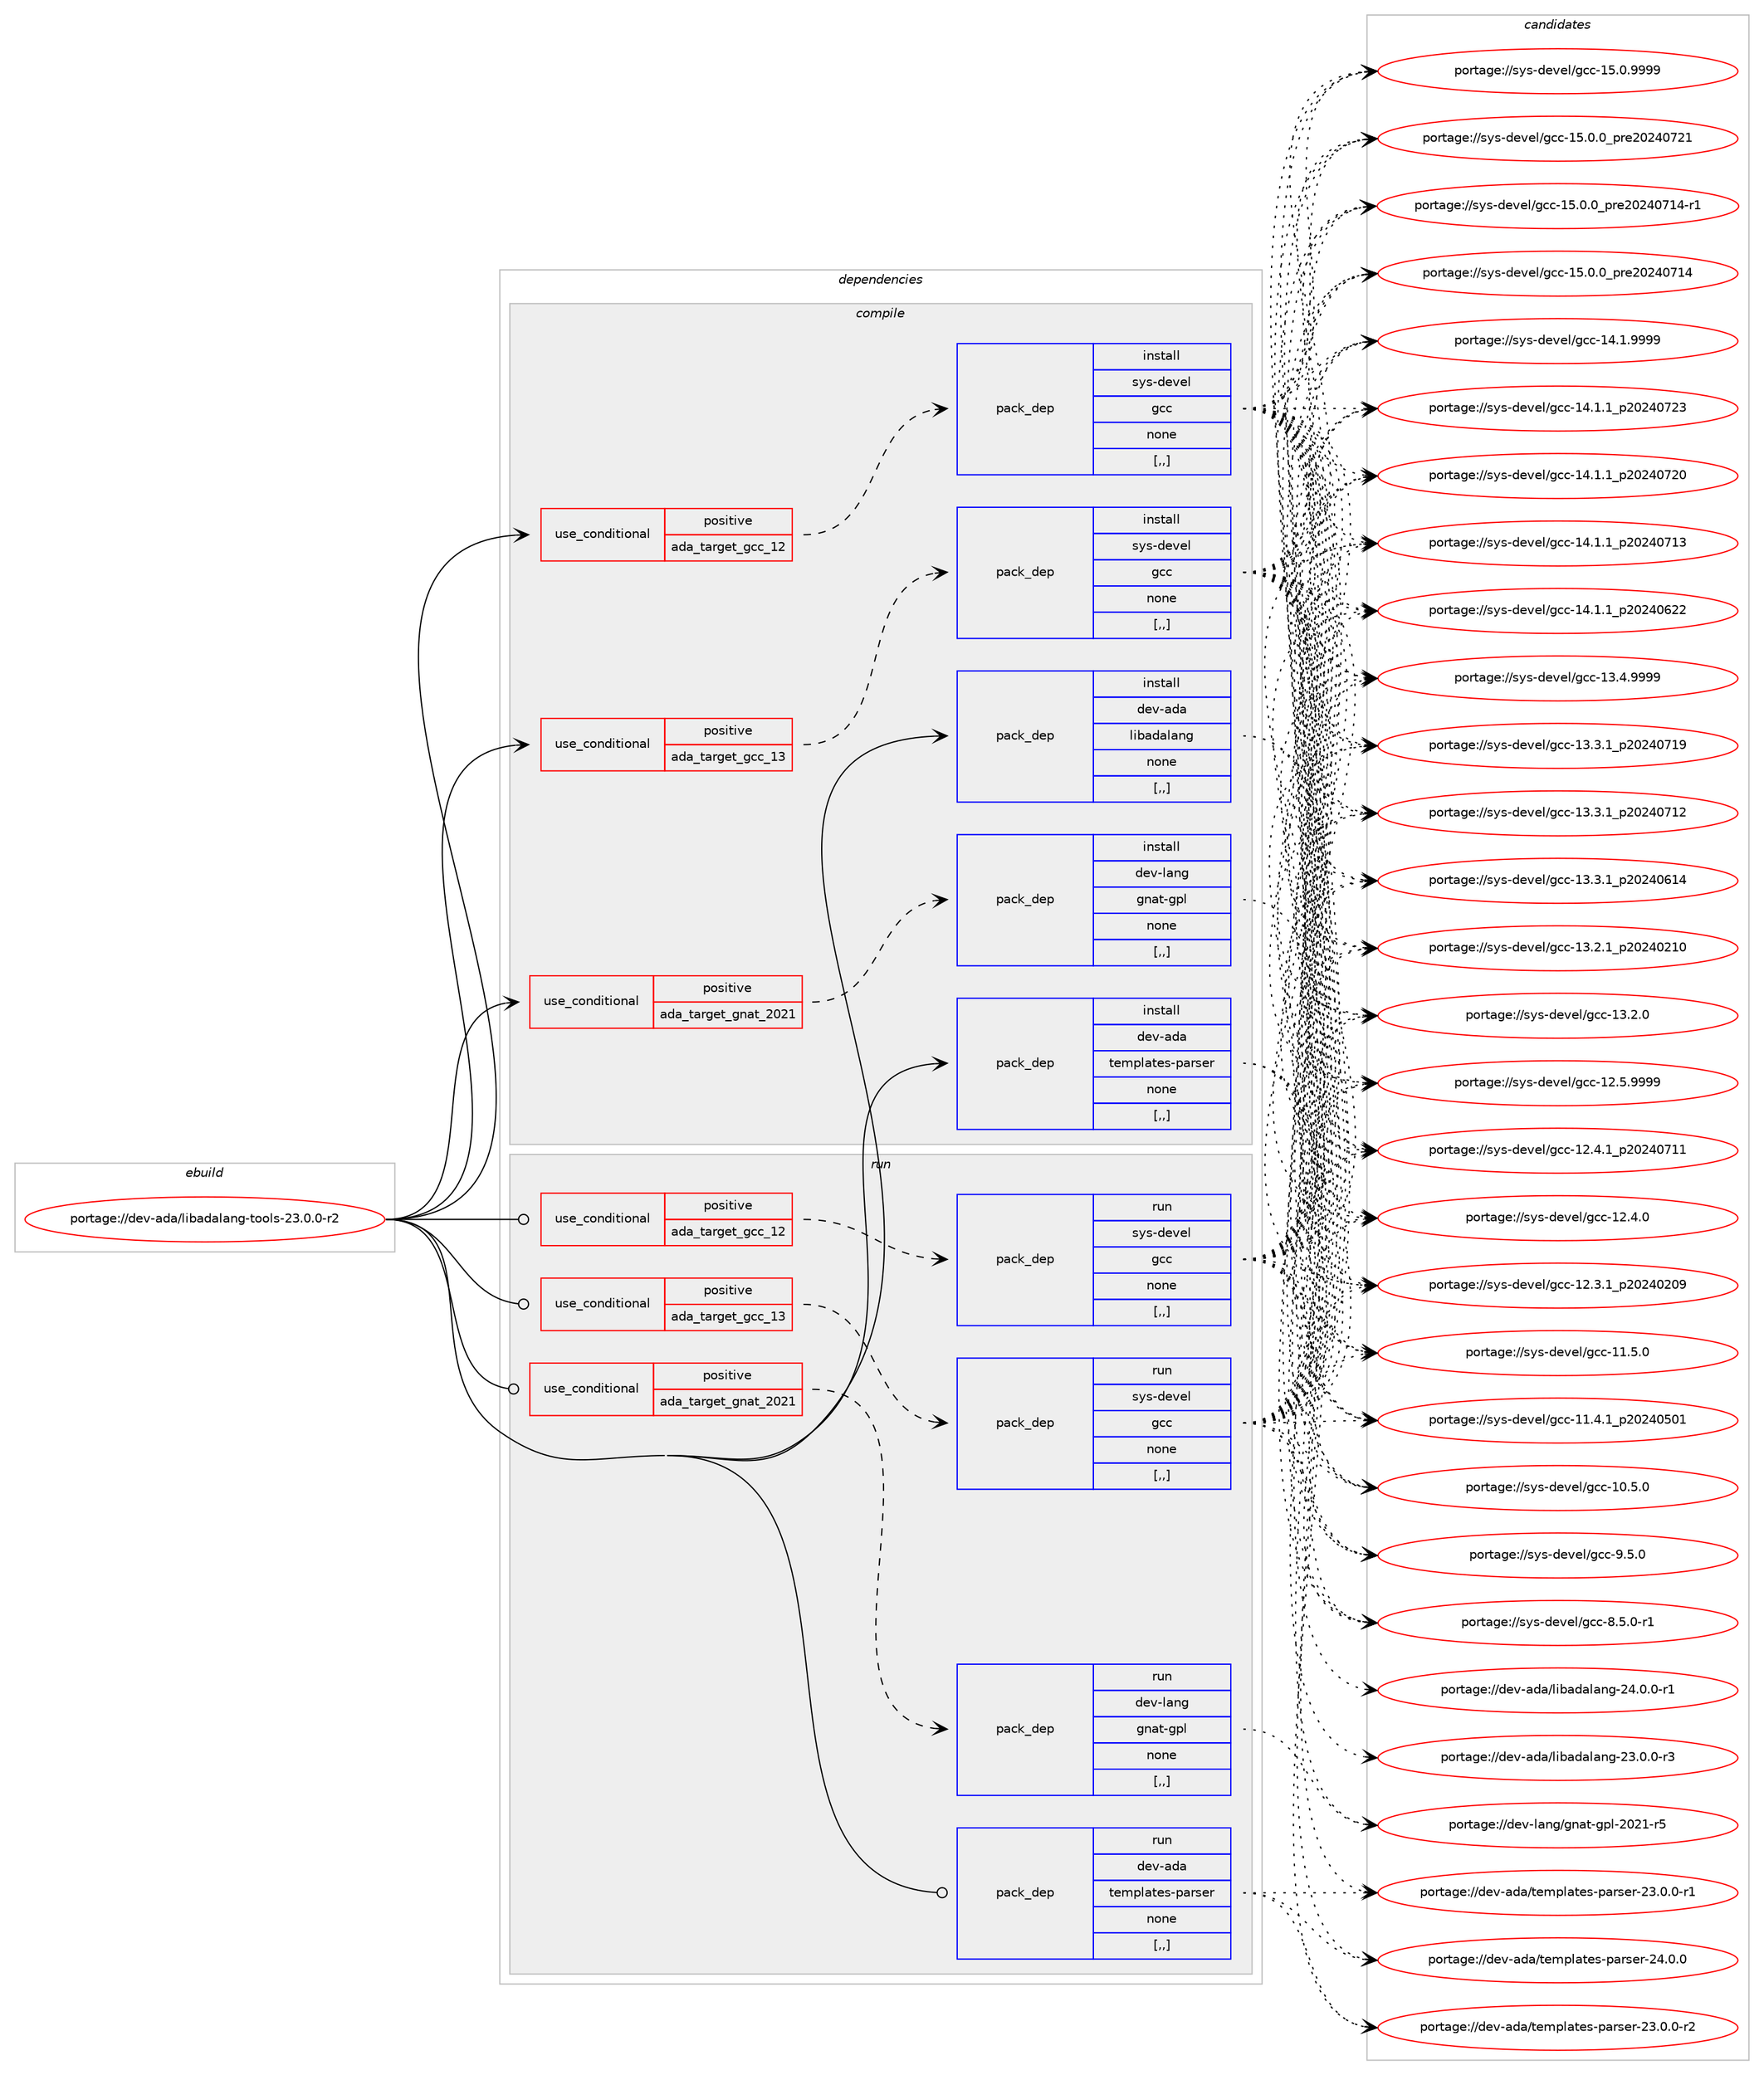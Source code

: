 digraph prolog {

# *************
# Graph options
# *************

newrank=true;
concentrate=true;
compound=true;
graph [rankdir=LR,fontname=Helvetica,fontsize=10,ranksep=1.5];#, ranksep=2.5, nodesep=0.2];
edge  [arrowhead=vee];
node  [fontname=Helvetica,fontsize=10];

# **********
# The ebuild
# **********

subgraph cluster_leftcol {
color=gray;
label=<<i>ebuild</i>>;
id [label="portage://dev-ada/libadalang-tools-23.0.0-r2", color=red, width=4, href="../dev-ada/libadalang-tools-23.0.0-r2.svg"];
}

# ****************
# The dependencies
# ****************

subgraph cluster_midcol {
color=gray;
label=<<i>dependencies</i>>;
subgraph cluster_compile {
fillcolor="#eeeeee";
style=filled;
label=<<i>compile</i>>;
subgraph cond16757 {
dependency64598 [label=<<TABLE BORDER="0" CELLBORDER="1" CELLSPACING="0" CELLPADDING="4"><TR><TD ROWSPAN="3" CELLPADDING="10">use_conditional</TD></TR><TR><TD>positive</TD></TR><TR><TD>ada_target_gcc_12</TD></TR></TABLE>>, shape=none, color=red];
subgraph pack46918 {
dependency64599 [label=<<TABLE BORDER="0" CELLBORDER="1" CELLSPACING="0" CELLPADDING="4" WIDTH="220"><TR><TD ROWSPAN="6" CELLPADDING="30">pack_dep</TD></TR><TR><TD WIDTH="110">install</TD></TR><TR><TD>sys-devel</TD></TR><TR><TD>gcc</TD></TR><TR><TD>none</TD></TR><TR><TD>[,,]</TD></TR></TABLE>>, shape=none, color=blue];
}
dependency64598:e -> dependency64599:w [weight=20,style="dashed",arrowhead="vee"];
}
id:e -> dependency64598:w [weight=20,style="solid",arrowhead="vee"];
subgraph cond16758 {
dependency64600 [label=<<TABLE BORDER="0" CELLBORDER="1" CELLSPACING="0" CELLPADDING="4"><TR><TD ROWSPAN="3" CELLPADDING="10">use_conditional</TD></TR><TR><TD>positive</TD></TR><TR><TD>ada_target_gcc_13</TD></TR></TABLE>>, shape=none, color=red];
subgraph pack46919 {
dependency64601 [label=<<TABLE BORDER="0" CELLBORDER="1" CELLSPACING="0" CELLPADDING="4" WIDTH="220"><TR><TD ROWSPAN="6" CELLPADDING="30">pack_dep</TD></TR><TR><TD WIDTH="110">install</TD></TR><TR><TD>sys-devel</TD></TR><TR><TD>gcc</TD></TR><TR><TD>none</TD></TR><TR><TD>[,,]</TD></TR></TABLE>>, shape=none, color=blue];
}
dependency64600:e -> dependency64601:w [weight=20,style="dashed",arrowhead="vee"];
}
id:e -> dependency64600:w [weight=20,style="solid",arrowhead="vee"];
subgraph cond16759 {
dependency64602 [label=<<TABLE BORDER="0" CELLBORDER="1" CELLSPACING="0" CELLPADDING="4"><TR><TD ROWSPAN="3" CELLPADDING="10">use_conditional</TD></TR><TR><TD>positive</TD></TR><TR><TD>ada_target_gnat_2021</TD></TR></TABLE>>, shape=none, color=red];
subgraph pack46920 {
dependency64603 [label=<<TABLE BORDER="0" CELLBORDER="1" CELLSPACING="0" CELLPADDING="4" WIDTH="220"><TR><TD ROWSPAN="6" CELLPADDING="30">pack_dep</TD></TR><TR><TD WIDTH="110">install</TD></TR><TR><TD>dev-lang</TD></TR><TR><TD>gnat-gpl</TD></TR><TR><TD>none</TD></TR><TR><TD>[,,]</TD></TR></TABLE>>, shape=none, color=blue];
}
dependency64602:e -> dependency64603:w [weight=20,style="dashed",arrowhead="vee"];
}
id:e -> dependency64602:w [weight=20,style="solid",arrowhead="vee"];
subgraph pack46921 {
dependency64604 [label=<<TABLE BORDER="0" CELLBORDER="1" CELLSPACING="0" CELLPADDING="4" WIDTH="220"><TR><TD ROWSPAN="6" CELLPADDING="30">pack_dep</TD></TR><TR><TD WIDTH="110">install</TD></TR><TR><TD>dev-ada</TD></TR><TR><TD>libadalang</TD></TR><TR><TD>none</TD></TR><TR><TD>[,,]</TD></TR></TABLE>>, shape=none, color=blue];
}
id:e -> dependency64604:w [weight=20,style="solid",arrowhead="vee"];
subgraph pack46922 {
dependency64605 [label=<<TABLE BORDER="0" CELLBORDER="1" CELLSPACING="0" CELLPADDING="4" WIDTH="220"><TR><TD ROWSPAN="6" CELLPADDING="30">pack_dep</TD></TR><TR><TD WIDTH="110">install</TD></TR><TR><TD>dev-ada</TD></TR><TR><TD>templates-parser</TD></TR><TR><TD>none</TD></TR><TR><TD>[,,]</TD></TR></TABLE>>, shape=none, color=blue];
}
id:e -> dependency64605:w [weight=20,style="solid",arrowhead="vee"];
}
subgraph cluster_compileandrun {
fillcolor="#eeeeee";
style=filled;
label=<<i>compile and run</i>>;
}
subgraph cluster_run {
fillcolor="#eeeeee";
style=filled;
label=<<i>run</i>>;
subgraph cond16760 {
dependency64606 [label=<<TABLE BORDER="0" CELLBORDER="1" CELLSPACING="0" CELLPADDING="4"><TR><TD ROWSPAN="3" CELLPADDING="10">use_conditional</TD></TR><TR><TD>positive</TD></TR><TR><TD>ada_target_gcc_12</TD></TR></TABLE>>, shape=none, color=red];
subgraph pack46923 {
dependency64607 [label=<<TABLE BORDER="0" CELLBORDER="1" CELLSPACING="0" CELLPADDING="4" WIDTH="220"><TR><TD ROWSPAN="6" CELLPADDING="30">pack_dep</TD></TR><TR><TD WIDTH="110">run</TD></TR><TR><TD>sys-devel</TD></TR><TR><TD>gcc</TD></TR><TR><TD>none</TD></TR><TR><TD>[,,]</TD></TR></TABLE>>, shape=none, color=blue];
}
dependency64606:e -> dependency64607:w [weight=20,style="dashed",arrowhead="vee"];
}
id:e -> dependency64606:w [weight=20,style="solid",arrowhead="odot"];
subgraph cond16761 {
dependency64608 [label=<<TABLE BORDER="0" CELLBORDER="1" CELLSPACING="0" CELLPADDING="4"><TR><TD ROWSPAN="3" CELLPADDING="10">use_conditional</TD></TR><TR><TD>positive</TD></TR><TR><TD>ada_target_gcc_13</TD></TR></TABLE>>, shape=none, color=red];
subgraph pack46924 {
dependency64609 [label=<<TABLE BORDER="0" CELLBORDER="1" CELLSPACING="0" CELLPADDING="4" WIDTH="220"><TR><TD ROWSPAN="6" CELLPADDING="30">pack_dep</TD></TR><TR><TD WIDTH="110">run</TD></TR><TR><TD>sys-devel</TD></TR><TR><TD>gcc</TD></TR><TR><TD>none</TD></TR><TR><TD>[,,]</TD></TR></TABLE>>, shape=none, color=blue];
}
dependency64608:e -> dependency64609:w [weight=20,style="dashed",arrowhead="vee"];
}
id:e -> dependency64608:w [weight=20,style="solid",arrowhead="odot"];
subgraph cond16762 {
dependency64610 [label=<<TABLE BORDER="0" CELLBORDER="1" CELLSPACING="0" CELLPADDING="4"><TR><TD ROWSPAN="3" CELLPADDING="10">use_conditional</TD></TR><TR><TD>positive</TD></TR><TR><TD>ada_target_gnat_2021</TD></TR></TABLE>>, shape=none, color=red];
subgraph pack46925 {
dependency64611 [label=<<TABLE BORDER="0" CELLBORDER="1" CELLSPACING="0" CELLPADDING="4" WIDTH="220"><TR><TD ROWSPAN="6" CELLPADDING="30">pack_dep</TD></TR><TR><TD WIDTH="110">run</TD></TR><TR><TD>dev-lang</TD></TR><TR><TD>gnat-gpl</TD></TR><TR><TD>none</TD></TR><TR><TD>[,,]</TD></TR></TABLE>>, shape=none, color=blue];
}
dependency64610:e -> dependency64611:w [weight=20,style="dashed",arrowhead="vee"];
}
id:e -> dependency64610:w [weight=20,style="solid",arrowhead="odot"];
subgraph pack46926 {
dependency64612 [label=<<TABLE BORDER="0" CELLBORDER="1" CELLSPACING="0" CELLPADDING="4" WIDTH="220"><TR><TD ROWSPAN="6" CELLPADDING="30">pack_dep</TD></TR><TR><TD WIDTH="110">run</TD></TR><TR><TD>dev-ada</TD></TR><TR><TD>templates-parser</TD></TR><TR><TD>none</TD></TR><TR><TD>[,,]</TD></TR></TABLE>>, shape=none, color=blue];
}
id:e -> dependency64612:w [weight=20,style="solid",arrowhead="odot"];
}
}

# **************
# The candidates
# **************

subgraph cluster_choices {
rank=same;
color=gray;
label=<<i>candidates</i>>;

subgraph choice46918 {
color=black;
nodesep=1;
choice1151211154510010111810110847103999945495346484657575757 [label="portage://sys-devel/gcc-15.0.9999", color=red, width=4,href="../sys-devel/gcc-15.0.9999.svg"];
choice1151211154510010111810110847103999945495346484648951121141015048505248555049 [label="portage://sys-devel/gcc-15.0.0_pre20240721", color=red, width=4,href="../sys-devel/gcc-15.0.0_pre20240721.svg"];
choice11512111545100101118101108471039999454953464846489511211410150485052485549524511449 [label="portage://sys-devel/gcc-15.0.0_pre20240714-r1", color=red, width=4,href="../sys-devel/gcc-15.0.0_pre20240714-r1.svg"];
choice1151211154510010111810110847103999945495346484648951121141015048505248554952 [label="portage://sys-devel/gcc-15.0.0_pre20240714", color=red, width=4,href="../sys-devel/gcc-15.0.0_pre20240714.svg"];
choice1151211154510010111810110847103999945495246494657575757 [label="portage://sys-devel/gcc-14.1.9999", color=red, width=4,href="../sys-devel/gcc-14.1.9999.svg"];
choice1151211154510010111810110847103999945495246494649951125048505248555051 [label="portage://sys-devel/gcc-14.1.1_p20240723", color=red, width=4,href="../sys-devel/gcc-14.1.1_p20240723.svg"];
choice1151211154510010111810110847103999945495246494649951125048505248555048 [label="portage://sys-devel/gcc-14.1.1_p20240720", color=red, width=4,href="../sys-devel/gcc-14.1.1_p20240720.svg"];
choice1151211154510010111810110847103999945495246494649951125048505248554951 [label="portage://sys-devel/gcc-14.1.1_p20240713", color=red, width=4,href="../sys-devel/gcc-14.1.1_p20240713.svg"];
choice1151211154510010111810110847103999945495246494649951125048505248545050 [label="portage://sys-devel/gcc-14.1.1_p20240622", color=red, width=4,href="../sys-devel/gcc-14.1.1_p20240622.svg"];
choice1151211154510010111810110847103999945495146524657575757 [label="portage://sys-devel/gcc-13.4.9999", color=red, width=4,href="../sys-devel/gcc-13.4.9999.svg"];
choice1151211154510010111810110847103999945495146514649951125048505248554957 [label="portage://sys-devel/gcc-13.3.1_p20240719", color=red, width=4,href="../sys-devel/gcc-13.3.1_p20240719.svg"];
choice1151211154510010111810110847103999945495146514649951125048505248554950 [label="portage://sys-devel/gcc-13.3.1_p20240712", color=red, width=4,href="../sys-devel/gcc-13.3.1_p20240712.svg"];
choice1151211154510010111810110847103999945495146514649951125048505248544952 [label="portage://sys-devel/gcc-13.3.1_p20240614", color=red, width=4,href="../sys-devel/gcc-13.3.1_p20240614.svg"];
choice1151211154510010111810110847103999945495146504649951125048505248504948 [label="portage://sys-devel/gcc-13.2.1_p20240210", color=red, width=4,href="../sys-devel/gcc-13.2.1_p20240210.svg"];
choice1151211154510010111810110847103999945495146504648 [label="portage://sys-devel/gcc-13.2.0", color=red, width=4,href="../sys-devel/gcc-13.2.0.svg"];
choice1151211154510010111810110847103999945495046534657575757 [label="portage://sys-devel/gcc-12.5.9999", color=red, width=4,href="../sys-devel/gcc-12.5.9999.svg"];
choice1151211154510010111810110847103999945495046524649951125048505248554949 [label="portage://sys-devel/gcc-12.4.1_p20240711", color=red, width=4,href="../sys-devel/gcc-12.4.1_p20240711.svg"];
choice1151211154510010111810110847103999945495046524648 [label="portage://sys-devel/gcc-12.4.0", color=red, width=4,href="../sys-devel/gcc-12.4.0.svg"];
choice1151211154510010111810110847103999945495046514649951125048505248504857 [label="portage://sys-devel/gcc-12.3.1_p20240209", color=red, width=4,href="../sys-devel/gcc-12.3.1_p20240209.svg"];
choice1151211154510010111810110847103999945494946534648 [label="portage://sys-devel/gcc-11.5.0", color=red, width=4,href="../sys-devel/gcc-11.5.0.svg"];
choice1151211154510010111810110847103999945494946524649951125048505248534849 [label="portage://sys-devel/gcc-11.4.1_p20240501", color=red, width=4,href="../sys-devel/gcc-11.4.1_p20240501.svg"];
choice1151211154510010111810110847103999945494846534648 [label="portage://sys-devel/gcc-10.5.0", color=red, width=4,href="../sys-devel/gcc-10.5.0.svg"];
choice11512111545100101118101108471039999455746534648 [label="portage://sys-devel/gcc-9.5.0", color=red, width=4,href="../sys-devel/gcc-9.5.0.svg"];
choice115121115451001011181011084710399994556465346484511449 [label="portage://sys-devel/gcc-8.5.0-r1", color=red, width=4,href="../sys-devel/gcc-8.5.0-r1.svg"];
dependency64599:e -> choice1151211154510010111810110847103999945495346484657575757:w [style=dotted,weight="100"];
dependency64599:e -> choice1151211154510010111810110847103999945495346484648951121141015048505248555049:w [style=dotted,weight="100"];
dependency64599:e -> choice11512111545100101118101108471039999454953464846489511211410150485052485549524511449:w [style=dotted,weight="100"];
dependency64599:e -> choice1151211154510010111810110847103999945495346484648951121141015048505248554952:w [style=dotted,weight="100"];
dependency64599:e -> choice1151211154510010111810110847103999945495246494657575757:w [style=dotted,weight="100"];
dependency64599:e -> choice1151211154510010111810110847103999945495246494649951125048505248555051:w [style=dotted,weight="100"];
dependency64599:e -> choice1151211154510010111810110847103999945495246494649951125048505248555048:w [style=dotted,weight="100"];
dependency64599:e -> choice1151211154510010111810110847103999945495246494649951125048505248554951:w [style=dotted,weight="100"];
dependency64599:e -> choice1151211154510010111810110847103999945495246494649951125048505248545050:w [style=dotted,weight="100"];
dependency64599:e -> choice1151211154510010111810110847103999945495146524657575757:w [style=dotted,weight="100"];
dependency64599:e -> choice1151211154510010111810110847103999945495146514649951125048505248554957:w [style=dotted,weight="100"];
dependency64599:e -> choice1151211154510010111810110847103999945495146514649951125048505248554950:w [style=dotted,weight="100"];
dependency64599:e -> choice1151211154510010111810110847103999945495146514649951125048505248544952:w [style=dotted,weight="100"];
dependency64599:e -> choice1151211154510010111810110847103999945495146504649951125048505248504948:w [style=dotted,weight="100"];
dependency64599:e -> choice1151211154510010111810110847103999945495146504648:w [style=dotted,weight="100"];
dependency64599:e -> choice1151211154510010111810110847103999945495046534657575757:w [style=dotted,weight="100"];
dependency64599:e -> choice1151211154510010111810110847103999945495046524649951125048505248554949:w [style=dotted,weight="100"];
dependency64599:e -> choice1151211154510010111810110847103999945495046524648:w [style=dotted,weight="100"];
dependency64599:e -> choice1151211154510010111810110847103999945495046514649951125048505248504857:w [style=dotted,weight="100"];
dependency64599:e -> choice1151211154510010111810110847103999945494946534648:w [style=dotted,weight="100"];
dependency64599:e -> choice1151211154510010111810110847103999945494946524649951125048505248534849:w [style=dotted,weight="100"];
dependency64599:e -> choice1151211154510010111810110847103999945494846534648:w [style=dotted,weight="100"];
dependency64599:e -> choice11512111545100101118101108471039999455746534648:w [style=dotted,weight="100"];
dependency64599:e -> choice115121115451001011181011084710399994556465346484511449:w [style=dotted,weight="100"];
}
subgraph choice46919 {
color=black;
nodesep=1;
choice1151211154510010111810110847103999945495346484657575757 [label="portage://sys-devel/gcc-15.0.9999", color=red, width=4,href="../sys-devel/gcc-15.0.9999.svg"];
choice1151211154510010111810110847103999945495346484648951121141015048505248555049 [label="portage://sys-devel/gcc-15.0.0_pre20240721", color=red, width=4,href="../sys-devel/gcc-15.0.0_pre20240721.svg"];
choice11512111545100101118101108471039999454953464846489511211410150485052485549524511449 [label="portage://sys-devel/gcc-15.0.0_pre20240714-r1", color=red, width=4,href="../sys-devel/gcc-15.0.0_pre20240714-r1.svg"];
choice1151211154510010111810110847103999945495346484648951121141015048505248554952 [label="portage://sys-devel/gcc-15.0.0_pre20240714", color=red, width=4,href="../sys-devel/gcc-15.0.0_pre20240714.svg"];
choice1151211154510010111810110847103999945495246494657575757 [label="portage://sys-devel/gcc-14.1.9999", color=red, width=4,href="../sys-devel/gcc-14.1.9999.svg"];
choice1151211154510010111810110847103999945495246494649951125048505248555051 [label="portage://sys-devel/gcc-14.1.1_p20240723", color=red, width=4,href="../sys-devel/gcc-14.1.1_p20240723.svg"];
choice1151211154510010111810110847103999945495246494649951125048505248555048 [label="portage://sys-devel/gcc-14.1.1_p20240720", color=red, width=4,href="../sys-devel/gcc-14.1.1_p20240720.svg"];
choice1151211154510010111810110847103999945495246494649951125048505248554951 [label="portage://sys-devel/gcc-14.1.1_p20240713", color=red, width=4,href="../sys-devel/gcc-14.1.1_p20240713.svg"];
choice1151211154510010111810110847103999945495246494649951125048505248545050 [label="portage://sys-devel/gcc-14.1.1_p20240622", color=red, width=4,href="../sys-devel/gcc-14.1.1_p20240622.svg"];
choice1151211154510010111810110847103999945495146524657575757 [label="portage://sys-devel/gcc-13.4.9999", color=red, width=4,href="../sys-devel/gcc-13.4.9999.svg"];
choice1151211154510010111810110847103999945495146514649951125048505248554957 [label="portage://sys-devel/gcc-13.3.1_p20240719", color=red, width=4,href="../sys-devel/gcc-13.3.1_p20240719.svg"];
choice1151211154510010111810110847103999945495146514649951125048505248554950 [label="portage://sys-devel/gcc-13.3.1_p20240712", color=red, width=4,href="../sys-devel/gcc-13.3.1_p20240712.svg"];
choice1151211154510010111810110847103999945495146514649951125048505248544952 [label="portage://sys-devel/gcc-13.3.1_p20240614", color=red, width=4,href="../sys-devel/gcc-13.3.1_p20240614.svg"];
choice1151211154510010111810110847103999945495146504649951125048505248504948 [label="portage://sys-devel/gcc-13.2.1_p20240210", color=red, width=4,href="../sys-devel/gcc-13.2.1_p20240210.svg"];
choice1151211154510010111810110847103999945495146504648 [label="portage://sys-devel/gcc-13.2.0", color=red, width=4,href="../sys-devel/gcc-13.2.0.svg"];
choice1151211154510010111810110847103999945495046534657575757 [label="portage://sys-devel/gcc-12.5.9999", color=red, width=4,href="../sys-devel/gcc-12.5.9999.svg"];
choice1151211154510010111810110847103999945495046524649951125048505248554949 [label="portage://sys-devel/gcc-12.4.1_p20240711", color=red, width=4,href="../sys-devel/gcc-12.4.1_p20240711.svg"];
choice1151211154510010111810110847103999945495046524648 [label="portage://sys-devel/gcc-12.4.0", color=red, width=4,href="../sys-devel/gcc-12.4.0.svg"];
choice1151211154510010111810110847103999945495046514649951125048505248504857 [label="portage://sys-devel/gcc-12.3.1_p20240209", color=red, width=4,href="../sys-devel/gcc-12.3.1_p20240209.svg"];
choice1151211154510010111810110847103999945494946534648 [label="portage://sys-devel/gcc-11.5.0", color=red, width=4,href="../sys-devel/gcc-11.5.0.svg"];
choice1151211154510010111810110847103999945494946524649951125048505248534849 [label="portage://sys-devel/gcc-11.4.1_p20240501", color=red, width=4,href="../sys-devel/gcc-11.4.1_p20240501.svg"];
choice1151211154510010111810110847103999945494846534648 [label="portage://sys-devel/gcc-10.5.0", color=red, width=4,href="../sys-devel/gcc-10.5.0.svg"];
choice11512111545100101118101108471039999455746534648 [label="portage://sys-devel/gcc-9.5.0", color=red, width=4,href="../sys-devel/gcc-9.5.0.svg"];
choice115121115451001011181011084710399994556465346484511449 [label="portage://sys-devel/gcc-8.5.0-r1", color=red, width=4,href="../sys-devel/gcc-8.5.0-r1.svg"];
dependency64601:e -> choice1151211154510010111810110847103999945495346484657575757:w [style=dotted,weight="100"];
dependency64601:e -> choice1151211154510010111810110847103999945495346484648951121141015048505248555049:w [style=dotted,weight="100"];
dependency64601:e -> choice11512111545100101118101108471039999454953464846489511211410150485052485549524511449:w [style=dotted,weight="100"];
dependency64601:e -> choice1151211154510010111810110847103999945495346484648951121141015048505248554952:w [style=dotted,weight="100"];
dependency64601:e -> choice1151211154510010111810110847103999945495246494657575757:w [style=dotted,weight="100"];
dependency64601:e -> choice1151211154510010111810110847103999945495246494649951125048505248555051:w [style=dotted,weight="100"];
dependency64601:e -> choice1151211154510010111810110847103999945495246494649951125048505248555048:w [style=dotted,weight="100"];
dependency64601:e -> choice1151211154510010111810110847103999945495246494649951125048505248554951:w [style=dotted,weight="100"];
dependency64601:e -> choice1151211154510010111810110847103999945495246494649951125048505248545050:w [style=dotted,weight="100"];
dependency64601:e -> choice1151211154510010111810110847103999945495146524657575757:w [style=dotted,weight="100"];
dependency64601:e -> choice1151211154510010111810110847103999945495146514649951125048505248554957:w [style=dotted,weight="100"];
dependency64601:e -> choice1151211154510010111810110847103999945495146514649951125048505248554950:w [style=dotted,weight="100"];
dependency64601:e -> choice1151211154510010111810110847103999945495146514649951125048505248544952:w [style=dotted,weight="100"];
dependency64601:e -> choice1151211154510010111810110847103999945495146504649951125048505248504948:w [style=dotted,weight="100"];
dependency64601:e -> choice1151211154510010111810110847103999945495146504648:w [style=dotted,weight="100"];
dependency64601:e -> choice1151211154510010111810110847103999945495046534657575757:w [style=dotted,weight="100"];
dependency64601:e -> choice1151211154510010111810110847103999945495046524649951125048505248554949:w [style=dotted,weight="100"];
dependency64601:e -> choice1151211154510010111810110847103999945495046524648:w [style=dotted,weight="100"];
dependency64601:e -> choice1151211154510010111810110847103999945495046514649951125048505248504857:w [style=dotted,weight="100"];
dependency64601:e -> choice1151211154510010111810110847103999945494946534648:w [style=dotted,weight="100"];
dependency64601:e -> choice1151211154510010111810110847103999945494946524649951125048505248534849:w [style=dotted,weight="100"];
dependency64601:e -> choice1151211154510010111810110847103999945494846534648:w [style=dotted,weight="100"];
dependency64601:e -> choice11512111545100101118101108471039999455746534648:w [style=dotted,weight="100"];
dependency64601:e -> choice115121115451001011181011084710399994556465346484511449:w [style=dotted,weight="100"];
}
subgraph choice46920 {
color=black;
nodesep=1;
choice100101118451089711010347103110971164510311210845504850494511453 [label="portage://dev-lang/gnat-gpl-2021-r5", color=red, width=4,href="../dev-lang/gnat-gpl-2021-r5.svg"];
dependency64603:e -> choice100101118451089711010347103110971164510311210845504850494511453:w [style=dotted,weight="100"];
}
subgraph choice46921 {
color=black;
nodesep=1;
choice1001011184597100974710810598971009710897110103455052464846484511449 [label="portage://dev-ada/libadalang-24.0.0-r1", color=red, width=4,href="../dev-ada/libadalang-24.0.0-r1.svg"];
choice1001011184597100974710810598971009710897110103455051464846484511451 [label="portage://dev-ada/libadalang-23.0.0-r3", color=red, width=4,href="../dev-ada/libadalang-23.0.0-r3.svg"];
dependency64604:e -> choice1001011184597100974710810598971009710897110103455052464846484511449:w [style=dotted,weight="100"];
dependency64604:e -> choice1001011184597100974710810598971009710897110103455051464846484511451:w [style=dotted,weight="100"];
}
subgraph choice46922 {
color=black;
nodesep=1;
choice1001011184597100974711610110911210897116101115451129711411510111445505246484648 [label="portage://dev-ada/templates-parser-24.0.0", color=red, width=4,href="../dev-ada/templates-parser-24.0.0.svg"];
choice10010111845971009747116101109112108971161011154511297114115101114455051464846484511450 [label="portage://dev-ada/templates-parser-23.0.0-r2", color=red, width=4,href="../dev-ada/templates-parser-23.0.0-r2.svg"];
choice10010111845971009747116101109112108971161011154511297114115101114455051464846484511449 [label="portage://dev-ada/templates-parser-23.0.0-r1", color=red, width=4,href="../dev-ada/templates-parser-23.0.0-r1.svg"];
dependency64605:e -> choice1001011184597100974711610110911210897116101115451129711411510111445505246484648:w [style=dotted,weight="100"];
dependency64605:e -> choice10010111845971009747116101109112108971161011154511297114115101114455051464846484511450:w [style=dotted,weight="100"];
dependency64605:e -> choice10010111845971009747116101109112108971161011154511297114115101114455051464846484511449:w [style=dotted,weight="100"];
}
subgraph choice46923 {
color=black;
nodesep=1;
choice1151211154510010111810110847103999945495346484657575757 [label="portage://sys-devel/gcc-15.0.9999", color=red, width=4,href="../sys-devel/gcc-15.0.9999.svg"];
choice1151211154510010111810110847103999945495346484648951121141015048505248555049 [label="portage://sys-devel/gcc-15.0.0_pre20240721", color=red, width=4,href="../sys-devel/gcc-15.0.0_pre20240721.svg"];
choice11512111545100101118101108471039999454953464846489511211410150485052485549524511449 [label="portage://sys-devel/gcc-15.0.0_pre20240714-r1", color=red, width=4,href="../sys-devel/gcc-15.0.0_pre20240714-r1.svg"];
choice1151211154510010111810110847103999945495346484648951121141015048505248554952 [label="portage://sys-devel/gcc-15.0.0_pre20240714", color=red, width=4,href="../sys-devel/gcc-15.0.0_pre20240714.svg"];
choice1151211154510010111810110847103999945495246494657575757 [label="portage://sys-devel/gcc-14.1.9999", color=red, width=4,href="../sys-devel/gcc-14.1.9999.svg"];
choice1151211154510010111810110847103999945495246494649951125048505248555051 [label="portage://sys-devel/gcc-14.1.1_p20240723", color=red, width=4,href="../sys-devel/gcc-14.1.1_p20240723.svg"];
choice1151211154510010111810110847103999945495246494649951125048505248555048 [label="portage://sys-devel/gcc-14.1.1_p20240720", color=red, width=4,href="../sys-devel/gcc-14.1.1_p20240720.svg"];
choice1151211154510010111810110847103999945495246494649951125048505248554951 [label="portage://sys-devel/gcc-14.1.1_p20240713", color=red, width=4,href="../sys-devel/gcc-14.1.1_p20240713.svg"];
choice1151211154510010111810110847103999945495246494649951125048505248545050 [label="portage://sys-devel/gcc-14.1.1_p20240622", color=red, width=4,href="../sys-devel/gcc-14.1.1_p20240622.svg"];
choice1151211154510010111810110847103999945495146524657575757 [label="portage://sys-devel/gcc-13.4.9999", color=red, width=4,href="../sys-devel/gcc-13.4.9999.svg"];
choice1151211154510010111810110847103999945495146514649951125048505248554957 [label="portage://sys-devel/gcc-13.3.1_p20240719", color=red, width=4,href="../sys-devel/gcc-13.3.1_p20240719.svg"];
choice1151211154510010111810110847103999945495146514649951125048505248554950 [label="portage://sys-devel/gcc-13.3.1_p20240712", color=red, width=4,href="../sys-devel/gcc-13.3.1_p20240712.svg"];
choice1151211154510010111810110847103999945495146514649951125048505248544952 [label="portage://sys-devel/gcc-13.3.1_p20240614", color=red, width=4,href="../sys-devel/gcc-13.3.1_p20240614.svg"];
choice1151211154510010111810110847103999945495146504649951125048505248504948 [label="portage://sys-devel/gcc-13.2.1_p20240210", color=red, width=4,href="../sys-devel/gcc-13.2.1_p20240210.svg"];
choice1151211154510010111810110847103999945495146504648 [label="portage://sys-devel/gcc-13.2.0", color=red, width=4,href="../sys-devel/gcc-13.2.0.svg"];
choice1151211154510010111810110847103999945495046534657575757 [label="portage://sys-devel/gcc-12.5.9999", color=red, width=4,href="../sys-devel/gcc-12.5.9999.svg"];
choice1151211154510010111810110847103999945495046524649951125048505248554949 [label="portage://sys-devel/gcc-12.4.1_p20240711", color=red, width=4,href="../sys-devel/gcc-12.4.1_p20240711.svg"];
choice1151211154510010111810110847103999945495046524648 [label="portage://sys-devel/gcc-12.4.0", color=red, width=4,href="../sys-devel/gcc-12.4.0.svg"];
choice1151211154510010111810110847103999945495046514649951125048505248504857 [label="portage://sys-devel/gcc-12.3.1_p20240209", color=red, width=4,href="../sys-devel/gcc-12.3.1_p20240209.svg"];
choice1151211154510010111810110847103999945494946534648 [label="portage://sys-devel/gcc-11.5.0", color=red, width=4,href="../sys-devel/gcc-11.5.0.svg"];
choice1151211154510010111810110847103999945494946524649951125048505248534849 [label="portage://sys-devel/gcc-11.4.1_p20240501", color=red, width=4,href="../sys-devel/gcc-11.4.1_p20240501.svg"];
choice1151211154510010111810110847103999945494846534648 [label="portage://sys-devel/gcc-10.5.0", color=red, width=4,href="../sys-devel/gcc-10.5.0.svg"];
choice11512111545100101118101108471039999455746534648 [label="portage://sys-devel/gcc-9.5.0", color=red, width=4,href="../sys-devel/gcc-9.5.0.svg"];
choice115121115451001011181011084710399994556465346484511449 [label="portage://sys-devel/gcc-8.5.0-r1", color=red, width=4,href="../sys-devel/gcc-8.5.0-r1.svg"];
dependency64607:e -> choice1151211154510010111810110847103999945495346484657575757:w [style=dotted,weight="100"];
dependency64607:e -> choice1151211154510010111810110847103999945495346484648951121141015048505248555049:w [style=dotted,weight="100"];
dependency64607:e -> choice11512111545100101118101108471039999454953464846489511211410150485052485549524511449:w [style=dotted,weight="100"];
dependency64607:e -> choice1151211154510010111810110847103999945495346484648951121141015048505248554952:w [style=dotted,weight="100"];
dependency64607:e -> choice1151211154510010111810110847103999945495246494657575757:w [style=dotted,weight="100"];
dependency64607:e -> choice1151211154510010111810110847103999945495246494649951125048505248555051:w [style=dotted,weight="100"];
dependency64607:e -> choice1151211154510010111810110847103999945495246494649951125048505248555048:w [style=dotted,weight="100"];
dependency64607:e -> choice1151211154510010111810110847103999945495246494649951125048505248554951:w [style=dotted,weight="100"];
dependency64607:e -> choice1151211154510010111810110847103999945495246494649951125048505248545050:w [style=dotted,weight="100"];
dependency64607:e -> choice1151211154510010111810110847103999945495146524657575757:w [style=dotted,weight="100"];
dependency64607:e -> choice1151211154510010111810110847103999945495146514649951125048505248554957:w [style=dotted,weight="100"];
dependency64607:e -> choice1151211154510010111810110847103999945495146514649951125048505248554950:w [style=dotted,weight="100"];
dependency64607:e -> choice1151211154510010111810110847103999945495146514649951125048505248544952:w [style=dotted,weight="100"];
dependency64607:e -> choice1151211154510010111810110847103999945495146504649951125048505248504948:w [style=dotted,weight="100"];
dependency64607:e -> choice1151211154510010111810110847103999945495146504648:w [style=dotted,weight="100"];
dependency64607:e -> choice1151211154510010111810110847103999945495046534657575757:w [style=dotted,weight="100"];
dependency64607:e -> choice1151211154510010111810110847103999945495046524649951125048505248554949:w [style=dotted,weight="100"];
dependency64607:e -> choice1151211154510010111810110847103999945495046524648:w [style=dotted,weight="100"];
dependency64607:e -> choice1151211154510010111810110847103999945495046514649951125048505248504857:w [style=dotted,weight="100"];
dependency64607:e -> choice1151211154510010111810110847103999945494946534648:w [style=dotted,weight="100"];
dependency64607:e -> choice1151211154510010111810110847103999945494946524649951125048505248534849:w [style=dotted,weight="100"];
dependency64607:e -> choice1151211154510010111810110847103999945494846534648:w [style=dotted,weight="100"];
dependency64607:e -> choice11512111545100101118101108471039999455746534648:w [style=dotted,weight="100"];
dependency64607:e -> choice115121115451001011181011084710399994556465346484511449:w [style=dotted,weight="100"];
}
subgraph choice46924 {
color=black;
nodesep=1;
choice1151211154510010111810110847103999945495346484657575757 [label="portage://sys-devel/gcc-15.0.9999", color=red, width=4,href="../sys-devel/gcc-15.0.9999.svg"];
choice1151211154510010111810110847103999945495346484648951121141015048505248555049 [label="portage://sys-devel/gcc-15.0.0_pre20240721", color=red, width=4,href="../sys-devel/gcc-15.0.0_pre20240721.svg"];
choice11512111545100101118101108471039999454953464846489511211410150485052485549524511449 [label="portage://sys-devel/gcc-15.0.0_pre20240714-r1", color=red, width=4,href="../sys-devel/gcc-15.0.0_pre20240714-r1.svg"];
choice1151211154510010111810110847103999945495346484648951121141015048505248554952 [label="portage://sys-devel/gcc-15.0.0_pre20240714", color=red, width=4,href="../sys-devel/gcc-15.0.0_pre20240714.svg"];
choice1151211154510010111810110847103999945495246494657575757 [label="portage://sys-devel/gcc-14.1.9999", color=red, width=4,href="../sys-devel/gcc-14.1.9999.svg"];
choice1151211154510010111810110847103999945495246494649951125048505248555051 [label="portage://sys-devel/gcc-14.1.1_p20240723", color=red, width=4,href="../sys-devel/gcc-14.1.1_p20240723.svg"];
choice1151211154510010111810110847103999945495246494649951125048505248555048 [label="portage://sys-devel/gcc-14.1.1_p20240720", color=red, width=4,href="../sys-devel/gcc-14.1.1_p20240720.svg"];
choice1151211154510010111810110847103999945495246494649951125048505248554951 [label="portage://sys-devel/gcc-14.1.1_p20240713", color=red, width=4,href="../sys-devel/gcc-14.1.1_p20240713.svg"];
choice1151211154510010111810110847103999945495246494649951125048505248545050 [label="portage://sys-devel/gcc-14.1.1_p20240622", color=red, width=4,href="../sys-devel/gcc-14.1.1_p20240622.svg"];
choice1151211154510010111810110847103999945495146524657575757 [label="portage://sys-devel/gcc-13.4.9999", color=red, width=4,href="../sys-devel/gcc-13.4.9999.svg"];
choice1151211154510010111810110847103999945495146514649951125048505248554957 [label="portage://sys-devel/gcc-13.3.1_p20240719", color=red, width=4,href="../sys-devel/gcc-13.3.1_p20240719.svg"];
choice1151211154510010111810110847103999945495146514649951125048505248554950 [label="portage://sys-devel/gcc-13.3.1_p20240712", color=red, width=4,href="../sys-devel/gcc-13.3.1_p20240712.svg"];
choice1151211154510010111810110847103999945495146514649951125048505248544952 [label="portage://sys-devel/gcc-13.3.1_p20240614", color=red, width=4,href="../sys-devel/gcc-13.3.1_p20240614.svg"];
choice1151211154510010111810110847103999945495146504649951125048505248504948 [label="portage://sys-devel/gcc-13.2.1_p20240210", color=red, width=4,href="../sys-devel/gcc-13.2.1_p20240210.svg"];
choice1151211154510010111810110847103999945495146504648 [label="portage://sys-devel/gcc-13.2.0", color=red, width=4,href="../sys-devel/gcc-13.2.0.svg"];
choice1151211154510010111810110847103999945495046534657575757 [label="portage://sys-devel/gcc-12.5.9999", color=red, width=4,href="../sys-devel/gcc-12.5.9999.svg"];
choice1151211154510010111810110847103999945495046524649951125048505248554949 [label="portage://sys-devel/gcc-12.4.1_p20240711", color=red, width=4,href="../sys-devel/gcc-12.4.1_p20240711.svg"];
choice1151211154510010111810110847103999945495046524648 [label="portage://sys-devel/gcc-12.4.0", color=red, width=4,href="../sys-devel/gcc-12.4.0.svg"];
choice1151211154510010111810110847103999945495046514649951125048505248504857 [label="portage://sys-devel/gcc-12.3.1_p20240209", color=red, width=4,href="../sys-devel/gcc-12.3.1_p20240209.svg"];
choice1151211154510010111810110847103999945494946534648 [label="portage://sys-devel/gcc-11.5.0", color=red, width=4,href="../sys-devel/gcc-11.5.0.svg"];
choice1151211154510010111810110847103999945494946524649951125048505248534849 [label="portage://sys-devel/gcc-11.4.1_p20240501", color=red, width=4,href="../sys-devel/gcc-11.4.1_p20240501.svg"];
choice1151211154510010111810110847103999945494846534648 [label="portage://sys-devel/gcc-10.5.0", color=red, width=4,href="../sys-devel/gcc-10.5.0.svg"];
choice11512111545100101118101108471039999455746534648 [label="portage://sys-devel/gcc-9.5.0", color=red, width=4,href="../sys-devel/gcc-9.5.0.svg"];
choice115121115451001011181011084710399994556465346484511449 [label="portage://sys-devel/gcc-8.5.0-r1", color=red, width=4,href="../sys-devel/gcc-8.5.0-r1.svg"];
dependency64609:e -> choice1151211154510010111810110847103999945495346484657575757:w [style=dotted,weight="100"];
dependency64609:e -> choice1151211154510010111810110847103999945495346484648951121141015048505248555049:w [style=dotted,weight="100"];
dependency64609:e -> choice11512111545100101118101108471039999454953464846489511211410150485052485549524511449:w [style=dotted,weight="100"];
dependency64609:e -> choice1151211154510010111810110847103999945495346484648951121141015048505248554952:w [style=dotted,weight="100"];
dependency64609:e -> choice1151211154510010111810110847103999945495246494657575757:w [style=dotted,weight="100"];
dependency64609:e -> choice1151211154510010111810110847103999945495246494649951125048505248555051:w [style=dotted,weight="100"];
dependency64609:e -> choice1151211154510010111810110847103999945495246494649951125048505248555048:w [style=dotted,weight="100"];
dependency64609:e -> choice1151211154510010111810110847103999945495246494649951125048505248554951:w [style=dotted,weight="100"];
dependency64609:e -> choice1151211154510010111810110847103999945495246494649951125048505248545050:w [style=dotted,weight="100"];
dependency64609:e -> choice1151211154510010111810110847103999945495146524657575757:w [style=dotted,weight="100"];
dependency64609:e -> choice1151211154510010111810110847103999945495146514649951125048505248554957:w [style=dotted,weight="100"];
dependency64609:e -> choice1151211154510010111810110847103999945495146514649951125048505248554950:w [style=dotted,weight="100"];
dependency64609:e -> choice1151211154510010111810110847103999945495146514649951125048505248544952:w [style=dotted,weight="100"];
dependency64609:e -> choice1151211154510010111810110847103999945495146504649951125048505248504948:w [style=dotted,weight="100"];
dependency64609:e -> choice1151211154510010111810110847103999945495146504648:w [style=dotted,weight="100"];
dependency64609:e -> choice1151211154510010111810110847103999945495046534657575757:w [style=dotted,weight="100"];
dependency64609:e -> choice1151211154510010111810110847103999945495046524649951125048505248554949:w [style=dotted,weight="100"];
dependency64609:e -> choice1151211154510010111810110847103999945495046524648:w [style=dotted,weight="100"];
dependency64609:e -> choice1151211154510010111810110847103999945495046514649951125048505248504857:w [style=dotted,weight="100"];
dependency64609:e -> choice1151211154510010111810110847103999945494946534648:w [style=dotted,weight="100"];
dependency64609:e -> choice1151211154510010111810110847103999945494946524649951125048505248534849:w [style=dotted,weight="100"];
dependency64609:e -> choice1151211154510010111810110847103999945494846534648:w [style=dotted,weight="100"];
dependency64609:e -> choice11512111545100101118101108471039999455746534648:w [style=dotted,weight="100"];
dependency64609:e -> choice115121115451001011181011084710399994556465346484511449:w [style=dotted,weight="100"];
}
subgraph choice46925 {
color=black;
nodesep=1;
choice100101118451089711010347103110971164510311210845504850494511453 [label="portage://dev-lang/gnat-gpl-2021-r5", color=red, width=4,href="../dev-lang/gnat-gpl-2021-r5.svg"];
dependency64611:e -> choice100101118451089711010347103110971164510311210845504850494511453:w [style=dotted,weight="100"];
}
subgraph choice46926 {
color=black;
nodesep=1;
choice1001011184597100974711610110911210897116101115451129711411510111445505246484648 [label="portage://dev-ada/templates-parser-24.0.0", color=red, width=4,href="../dev-ada/templates-parser-24.0.0.svg"];
choice10010111845971009747116101109112108971161011154511297114115101114455051464846484511450 [label="portage://dev-ada/templates-parser-23.0.0-r2", color=red, width=4,href="../dev-ada/templates-parser-23.0.0-r2.svg"];
choice10010111845971009747116101109112108971161011154511297114115101114455051464846484511449 [label="portage://dev-ada/templates-parser-23.0.0-r1", color=red, width=4,href="../dev-ada/templates-parser-23.0.0-r1.svg"];
dependency64612:e -> choice1001011184597100974711610110911210897116101115451129711411510111445505246484648:w [style=dotted,weight="100"];
dependency64612:e -> choice10010111845971009747116101109112108971161011154511297114115101114455051464846484511450:w [style=dotted,weight="100"];
dependency64612:e -> choice10010111845971009747116101109112108971161011154511297114115101114455051464846484511449:w [style=dotted,weight="100"];
}
}

}
